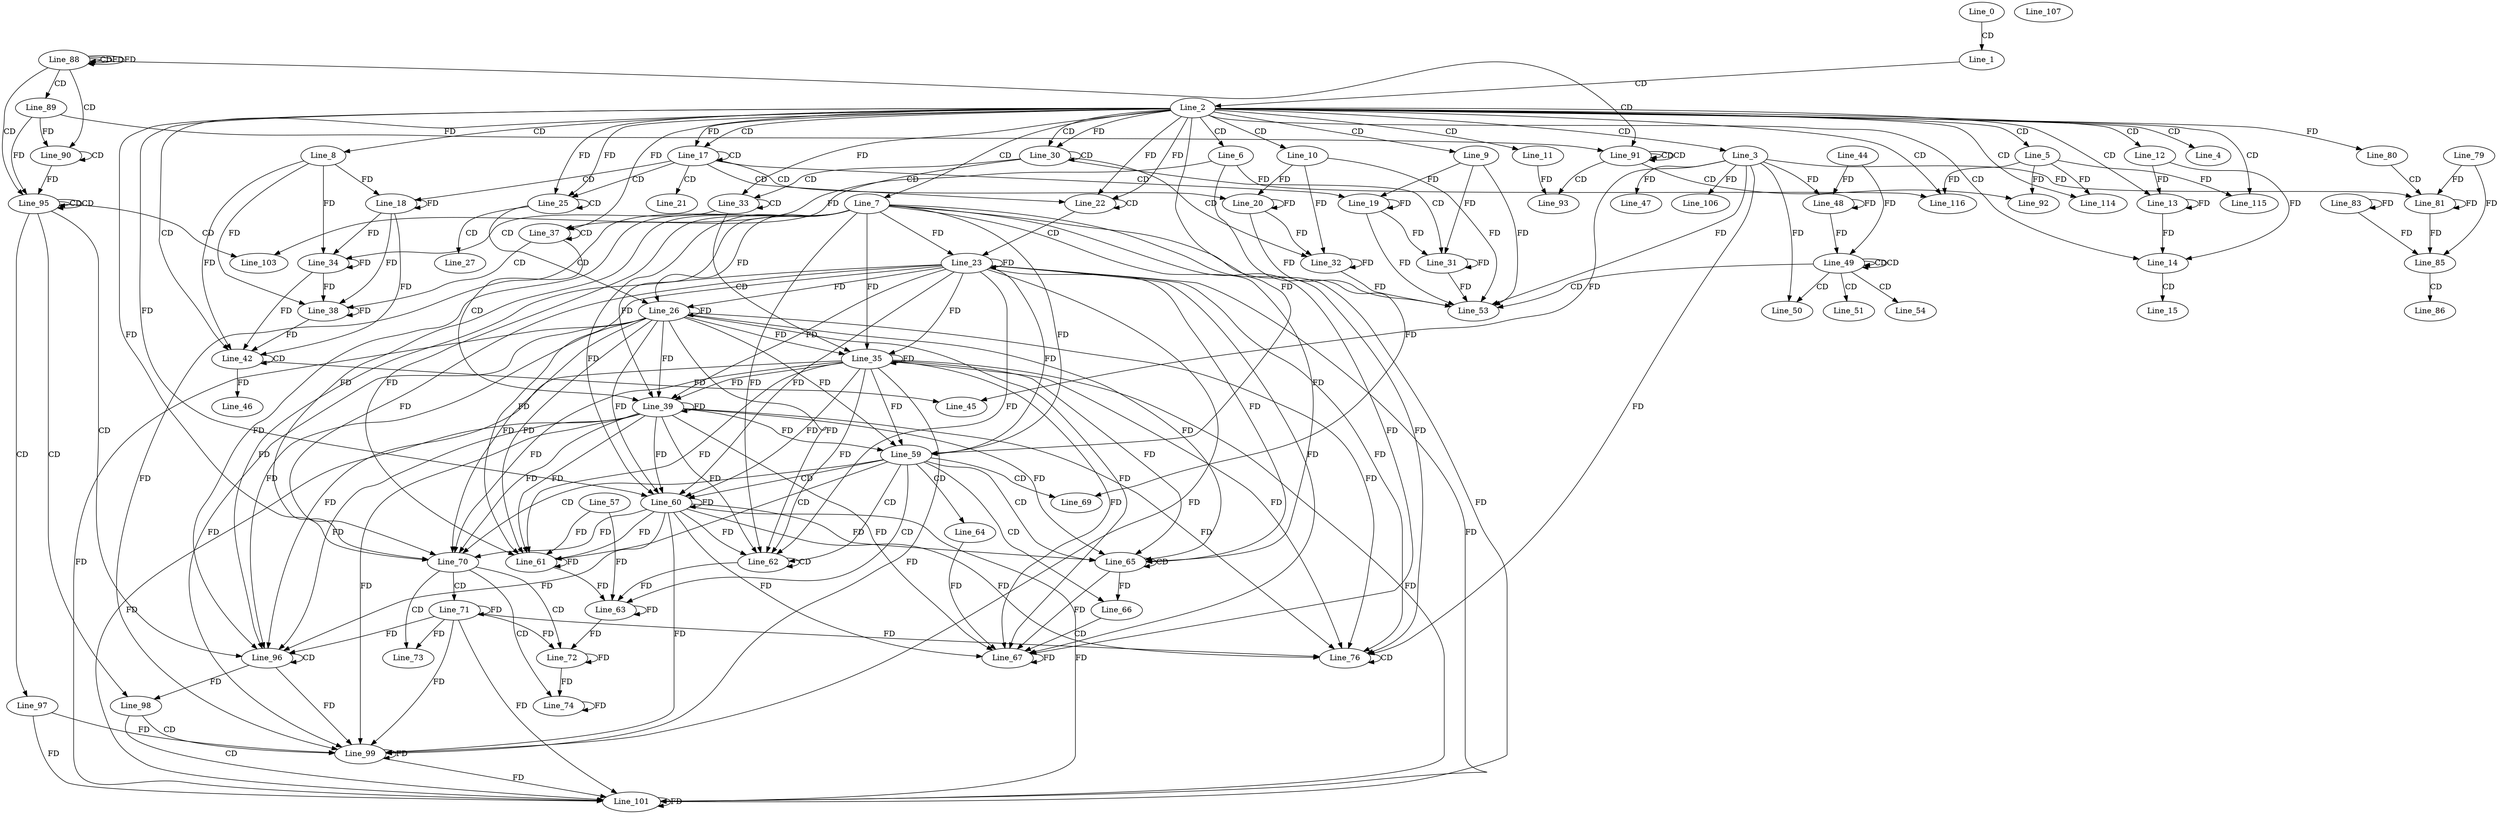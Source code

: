 digraph G {
  Line_0;
  Line_1;
  Line_2;
  Line_3;
  Line_4;
  Line_4;
  Line_5;
  Line_6;
  Line_7;
  Line_8;
  Line_9;
  Line_10;
  Line_11;
  Line_12;
  Line_13;
  Line_13;
  Line_14;
  Line_14;
  Line_14;
  Line_15;
  Line_17;
  Line_17;
  Line_18;
  Line_19;
  Line_20;
  Line_21;
  Line_22;
  Line_22;
  Line_23;
  Line_25;
  Line_25;
  Line_26;
  Line_27;
  Line_30;
  Line_30;
  Line_31;
  Line_32;
  Line_33;
  Line_33;
  Line_34;
  Line_35;
  Line_37;
  Line_37;
  Line_38;
  Line_39;
  Line_42;
  Line_42;
  Line_45;
  Line_45;
  Line_46;
  Line_47;
  Line_44;
  Line_48;
  Line_48;
  Line_49;
  Line_49;
  Line_49;
  Line_50;
  Line_51;
  Line_53;
  Line_54;
  Line_59;
  Line_59;
  Line_59;
  Line_60;
  Line_61;
  Line_57;
  Line_62;
  Line_62;
  Line_63;
  Line_63;
  Line_64;
  Line_65;
  Line_65;
  Line_66;
  Line_67;
  Line_67;
  Line_69;
  Line_70;
  Line_70;
  Line_70;
  Line_71;
  Line_72;
  Line_73;
  Line_74;
  Line_74;
  Line_76;
  Line_76;
  Line_80;
  Line_80;
  Line_80;
  Line_81;
  Line_79;
  Line_81;
  Line_83;
  Line_83;
  Line_85;
  Line_86;
  Line_88;
  Line_88;
  Line_88;
  Line_89;
  Line_90;
  Line_90;
  Line_91;
  Line_91;
  Line_91;
  Line_92;
  Line_93;
  Line_95;
  Line_95;
  Line_95;
  Line_95;
  Line_95;
  Line_95;
  Line_96;
  Line_96;
  Line_97;
  Line_98;
  Line_99;
  Line_99;
  Line_101;
  Line_103;
  Line_106;
  Line_107;
  Line_114;
  Line_115;
  Line_116;
  Line_116;
  Line_116;
  Line_0 -> Line_1 [ label="CD" ];
  Line_1 -> Line_2 [ label="CD" ];
  Line_2 -> Line_3 [ label="CD" ];
  Line_2 -> Line_4 [ label="CD" ];
  Line_2 -> Line_5 [ label="CD" ];
  Line_2 -> Line_6 [ label="CD" ];
  Line_2 -> Line_7 [ label="CD" ];
  Line_2 -> Line_8 [ label="CD" ];
  Line_2 -> Line_9 [ label="CD" ];
  Line_2 -> Line_10 [ label="CD" ];
  Line_2 -> Line_11 [ label="CD" ];
  Line_2 -> Line_12 [ label="CD" ];
  Line_2 -> Line_13 [ label="CD" ];
  Line_12 -> Line_13 [ label="FD" ];
  Line_13 -> Line_13 [ label="FD" ];
  Line_2 -> Line_14 [ label="CD" ];
  Line_12 -> Line_14 [ label="FD" ];
  Line_13 -> Line_14 [ label="FD" ];
  Line_14 -> Line_15 [ label="CD" ];
  Line_2 -> Line_17 [ label="CD" ];
  Line_17 -> Line_17 [ label="CD" ];
  Line_2 -> Line_17 [ label="FD" ];
  Line_17 -> Line_18 [ label="CD" ];
  Line_8 -> Line_18 [ label="FD" ];
  Line_18 -> Line_18 [ label="FD" ];
  Line_17 -> Line_19 [ label="CD" ];
  Line_9 -> Line_19 [ label="FD" ];
  Line_19 -> Line_19 [ label="FD" ];
  Line_17 -> Line_20 [ label="CD" ];
  Line_10 -> Line_20 [ label="FD" ];
  Line_20 -> Line_20 [ label="FD" ];
  Line_17 -> Line_21 [ label="CD" ];
  Line_17 -> Line_22 [ label="CD" ];
  Line_2 -> Line_22 [ label="FD" ];
  Line_22 -> Line_22 [ label="CD" ];
  Line_2 -> Line_22 [ label="FD" ];
  Line_22 -> Line_23 [ label="CD" ];
  Line_7 -> Line_23 [ label="FD" ];
  Line_23 -> Line_23 [ label="FD" ];
  Line_17 -> Line_25 [ label="CD" ];
  Line_2 -> Line_25 [ label="FD" ];
  Line_25 -> Line_25 [ label="CD" ];
  Line_2 -> Line_25 [ label="FD" ];
  Line_25 -> Line_26 [ label="CD" ];
  Line_7 -> Line_26 [ label="FD" ];
  Line_23 -> Line_26 [ label="FD" ];
  Line_26 -> Line_26 [ label="FD" ];
  Line_25 -> Line_27 [ label="CD" ];
  Line_2 -> Line_30 [ label="CD" ];
  Line_30 -> Line_30 [ label="CD" ];
  Line_2 -> Line_30 [ label="FD" ];
  Line_30 -> Line_31 [ label="CD" ];
  Line_9 -> Line_31 [ label="FD" ];
  Line_19 -> Line_31 [ label="FD" ];
  Line_31 -> Line_31 [ label="FD" ];
  Line_30 -> Line_32 [ label="CD" ];
  Line_10 -> Line_32 [ label="FD" ];
  Line_20 -> Line_32 [ label="FD" ];
  Line_32 -> Line_32 [ label="FD" ];
  Line_30 -> Line_33 [ label="CD" ];
  Line_33 -> Line_33 [ label="CD" ];
  Line_2 -> Line_33 [ label="FD" ];
  Line_33 -> Line_34 [ label="CD" ];
  Line_8 -> Line_34 [ label="FD" ];
  Line_18 -> Line_34 [ label="FD" ];
  Line_34 -> Line_34 [ label="FD" ];
  Line_33 -> Line_35 [ label="CD" ];
  Line_7 -> Line_35 [ label="FD" ];
  Line_23 -> Line_35 [ label="FD" ];
  Line_26 -> Line_35 [ label="FD" ];
  Line_35 -> Line_35 [ label="FD" ];
  Line_30 -> Line_37 [ label="CD" ];
  Line_37 -> Line_37 [ label="CD" ];
  Line_2 -> Line_37 [ label="FD" ];
  Line_37 -> Line_38 [ label="CD" ];
  Line_8 -> Line_38 [ label="FD" ];
  Line_18 -> Line_38 [ label="FD" ];
  Line_34 -> Line_38 [ label="FD" ];
  Line_38 -> Line_38 [ label="FD" ];
  Line_37 -> Line_39 [ label="CD" ];
  Line_7 -> Line_39 [ label="FD" ];
  Line_23 -> Line_39 [ label="FD" ];
  Line_26 -> Line_39 [ label="FD" ];
  Line_35 -> Line_39 [ label="FD" ];
  Line_39 -> Line_39 [ label="FD" ];
  Line_2 -> Line_42 [ label="CD" ];
  Line_42 -> Line_42 [ label="CD" ];
  Line_8 -> Line_42 [ label="FD" ];
  Line_18 -> Line_42 [ label="FD" ];
  Line_34 -> Line_42 [ label="FD" ];
  Line_38 -> Line_42 [ label="FD" ];
  Line_3 -> Line_45 [ label="FD" ];
  Line_42 -> Line_45 [ label="FD" ];
  Line_42 -> Line_46 [ label="FD" ];
  Line_3 -> Line_47 [ label="FD" ];
  Line_44 -> Line_48 [ label="FD" ];
  Line_48 -> Line_48 [ label="FD" ];
  Line_3 -> Line_48 [ label="FD" ];
  Line_49 -> Line_49 [ label="CD" ];
  Line_49 -> Line_49 [ label="CD" ];
  Line_44 -> Line_49 [ label="FD" ];
  Line_48 -> Line_49 [ label="FD" ];
  Line_49 -> Line_50 [ label="CD" ];
  Line_3 -> Line_50 [ label="FD" ];
  Line_49 -> Line_51 [ label="CD" ];
  Line_49 -> Line_53 [ label="CD" ];
  Line_3 -> Line_53 [ label="FD" ];
  Line_9 -> Line_53 [ label="FD" ];
  Line_19 -> Line_53 [ label="FD" ];
  Line_31 -> Line_53 [ label="FD" ];
  Line_10 -> Line_53 [ label="FD" ];
  Line_20 -> Line_53 [ label="FD" ];
  Line_32 -> Line_53 [ label="FD" ];
  Line_49 -> Line_54 [ label="CD" ];
  Line_2 -> Line_59 [ label="FD" ];
  Line_7 -> Line_59 [ label="FD" ];
  Line_23 -> Line_59 [ label="FD" ];
  Line_26 -> Line_59 [ label="FD" ];
  Line_35 -> Line_59 [ label="FD" ];
  Line_39 -> Line_59 [ label="FD" ];
  Line_59 -> Line_60 [ label="CD" ];
  Line_7 -> Line_60 [ label="FD" ];
  Line_23 -> Line_60 [ label="FD" ];
  Line_26 -> Line_60 [ label="FD" ];
  Line_35 -> Line_60 [ label="FD" ];
  Line_39 -> Line_60 [ label="FD" ];
  Line_60 -> Line_60 [ label="FD" ];
  Line_2 -> Line_60 [ label="FD" ];
  Line_59 -> Line_61 [ label="CD" ];
  Line_57 -> Line_61 [ label="FD" ];
  Line_61 -> Line_61 [ label="FD" ];
  Line_7 -> Line_61 [ label="FD" ];
  Line_23 -> Line_61 [ label="FD" ];
  Line_26 -> Line_61 [ label="FD" ];
  Line_35 -> Line_61 [ label="FD" ];
  Line_39 -> Line_61 [ label="FD" ];
  Line_60 -> Line_61 [ label="FD" ];
  Line_59 -> Line_62 [ label="CD" ];
  Line_62 -> Line_62 [ label="CD" ];
  Line_7 -> Line_62 [ label="FD" ];
  Line_23 -> Line_62 [ label="FD" ];
  Line_26 -> Line_62 [ label="FD" ];
  Line_35 -> Line_62 [ label="FD" ];
  Line_39 -> Line_62 [ label="FD" ];
  Line_60 -> Line_62 [ label="FD" ];
  Line_59 -> Line_63 [ label="CD" ];
  Line_57 -> Line_63 [ label="FD" ];
  Line_61 -> Line_63 [ label="FD" ];
  Line_63 -> Line_63 [ label="FD" ];
  Line_62 -> Line_63 [ label="FD" ];
  Line_59 -> Line_64 [ label="CD" ];
  Line_59 -> Line_65 [ label="CD" ];
  Line_65 -> Line_65 [ label="CD" ];
  Line_7 -> Line_65 [ label="FD" ];
  Line_23 -> Line_65 [ label="FD" ];
  Line_26 -> Line_65 [ label="FD" ];
  Line_35 -> Line_65 [ label="FD" ];
  Line_39 -> Line_65 [ label="FD" ];
  Line_60 -> Line_65 [ label="FD" ];
  Line_59 -> Line_66 [ label="CD" ];
  Line_65 -> Line_66 [ label="FD" ];
  Line_66 -> Line_67 [ label="CD" ];
  Line_64 -> Line_67 [ label="FD" ];
  Line_67 -> Line_67 [ label="FD" ];
  Line_7 -> Line_67 [ label="FD" ];
  Line_23 -> Line_67 [ label="FD" ];
  Line_26 -> Line_67 [ label="FD" ];
  Line_35 -> Line_67 [ label="FD" ];
  Line_39 -> Line_67 [ label="FD" ];
  Line_60 -> Line_67 [ label="FD" ];
  Line_65 -> Line_67 [ label="FD" ];
  Line_59 -> Line_69 [ label="CD" ];
  Line_6 -> Line_69 [ label="FD" ];
  Line_59 -> Line_70 [ label="CD" ];
  Line_2 -> Line_70 [ label="FD" ];
  Line_7 -> Line_70 [ label="FD" ];
  Line_23 -> Line_70 [ label="FD" ];
  Line_26 -> Line_70 [ label="FD" ];
  Line_35 -> Line_70 [ label="FD" ];
  Line_39 -> Line_70 [ label="FD" ];
  Line_60 -> Line_70 [ label="FD" ];
  Line_70 -> Line_71 [ label="CD" ];
  Line_71 -> Line_71 [ label="FD" ];
  Line_70 -> Line_72 [ label="CD" ];
  Line_63 -> Line_72 [ label="FD" ];
  Line_72 -> Line_72 [ label="FD" ];
  Line_71 -> Line_72 [ label="FD" ];
  Line_70 -> Line_73 [ label="CD" ];
  Line_71 -> Line_73 [ label="FD" ];
  Line_70 -> Line_74 [ label="CD" ];
  Line_72 -> Line_74 [ label="FD" ];
  Line_74 -> Line_74 [ label="FD" ];
  Line_76 -> Line_76 [ label="CD" ];
  Line_3 -> Line_76 [ label="FD" ];
  Line_7 -> Line_76 [ label="FD" ];
  Line_23 -> Line_76 [ label="FD" ];
  Line_26 -> Line_76 [ label="FD" ];
  Line_35 -> Line_76 [ label="FD" ];
  Line_39 -> Line_76 [ label="FD" ];
  Line_60 -> Line_76 [ label="FD" ];
  Line_71 -> Line_76 [ label="FD" ];
  Line_2 -> Line_80 [ label="FD" ];
  Line_80 -> Line_81 [ label="CD" ];
  Line_79 -> Line_81 [ label="FD" ];
  Line_81 -> Line_81 [ label="FD" ];
  Line_3 -> Line_81 [ label="FD" ];
  Line_83 -> Line_83 [ label="FD" ];
  Line_79 -> Line_85 [ label="FD" ];
  Line_81 -> Line_85 [ label="FD" ];
  Line_83 -> Line_85 [ label="FD" ];
  Line_85 -> Line_86 [ label="CD" ];
  Line_88 -> Line_88 [ label="CD" ];
  Line_88 -> Line_88 [ label="FD" ];
  Line_88 -> Line_89 [ label="CD" ];
  Line_88 -> Line_90 [ label="CD" ];
  Line_90 -> Line_90 [ label="CD" ];
  Line_89 -> Line_90 [ label="FD" ];
  Line_88 -> Line_91 [ label="CD" ];
  Line_91 -> Line_91 [ label="CD" ];
  Line_91 -> Line_91 [ label="CD" ];
  Line_89 -> Line_91 [ label="FD" ];
  Line_91 -> Line_92 [ label="CD" ];
  Line_5 -> Line_92 [ label="FD" ];
  Line_91 -> Line_93 [ label="CD" ];
  Line_11 -> Line_93 [ label="FD" ];
  Line_88 -> Line_95 [ label="CD" ];
  Line_89 -> Line_95 [ label="FD" ];
  Line_95 -> Line_95 [ label="CD" ];
  Line_90 -> Line_95 [ label="FD" ];
  Line_95 -> Line_95 [ label="CD" ];
  Line_95 -> Line_96 [ label="CD" ];
  Line_96 -> Line_96 [ label="CD" ];
  Line_7 -> Line_96 [ label="FD" ];
  Line_23 -> Line_96 [ label="FD" ];
  Line_26 -> Line_96 [ label="FD" ];
  Line_35 -> Line_96 [ label="FD" ];
  Line_39 -> Line_96 [ label="FD" ];
  Line_60 -> Line_96 [ label="FD" ];
  Line_71 -> Line_96 [ label="FD" ];
  Line_95 -> Line_97 [ label="CD" ];
  Line_95 -> Line_98 [ label="CD" ];
  Line_96 -> Line_98 [ label="FD" ];
  Line_98 -> Line_99 [ label="CD" ];
  Line_97 -> Line_99 [ label="FD" ];
  Line_99 -> Line_99 [ label="FD" ];
  Line_7 -> Line_99 [ label="FD" ];
  Line_23 -> Line_99 [ label="FD" ];
  Line_26 -> Line_99 [ label="FD" ];
  Line_35 -> Line_99 [ label="FD" ];
  Line_39 -> Line_99 [ label="FD" ];
  Line_60 -> Line_99 [ label="FD" ];
  Line_71 -> Line_99 [ label="FD" ];
  Line_96 -> Line_99 [ label="FD" ];
  Line_98 -> Line_101 [ label="CD" ];
  Line_97 -> Line_101 [ label="FD" ];
  Line_99 -> Line_101 [ label="FD" ];
  Line_101 -> Line_101 [ label="FD" ];
  Line_7 -> Line_101 [ label="FD" ];
  Line_23 -> Line_101 [ label="FD" ];
  Line_26 -> Line_101 [ label="FD" ];
  Line_35 -> Line_101 [ label="FD" ];
  Line_39 -> Line_101 [ label="FD" ];
  Line_60 -> Line_101 [ label="FD" ];
  Line_71 -> Line_101 [ label="FD" ];
  Line_95 -> Line_103 [ label="CD" ];
  Line_6 -> Line_103 [ label="FD" ];
  Line_3 -> Line_106 [ label="FD" ];
  Line_2 -> Line_114 [ label="CD" ];
  Line_5 -> Line_114 [ label="FD" ];
  Line_2 -> Line_115 [ label="CD" ];
  Line_5 -> Line_115 [ label="FD" ];
  Line_2 -> Line_116 [ label="CD" ];
  Line_6 -> Line_116 [ label="FD" ];
  Line_5 -> Line_116 [ label="FD" ];
  Line_88 -> Line_88 [ label="FD" ];
}
